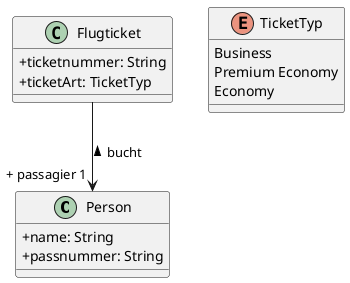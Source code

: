 @startuml 3a

skinparam classAttributeIconSize 0

class Person {
    +name: String
    +passnummer: String
}

class Flugticket {
    +ticketnummer: String
    +ticketArt: TicketTyp
}

enum TicketTyp {
    Business
    Premium Economy
    Economy
}

Flugticket --> "+ passagier 1" Person: bucht <
@enduml

